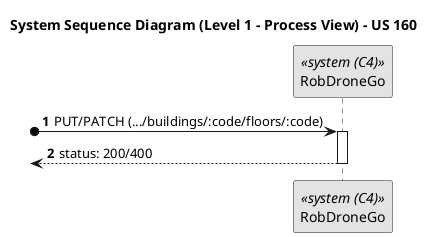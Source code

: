 @startuml
skinparam monochrome true
skinparam packageStyle rectangle
skinparam shadowing false

title System Sequence Diagram (Level 1 - Process View) - US 160
autonumber

participant "RobDroneGo" as Sistema <<system (C4)>>

?o-> Sistema : PUT/PATCH (.../buildings/:code/floors/:code)
activate Sistema

<-- Sistema : status: 200/400
deactivate Sistema

@enduml